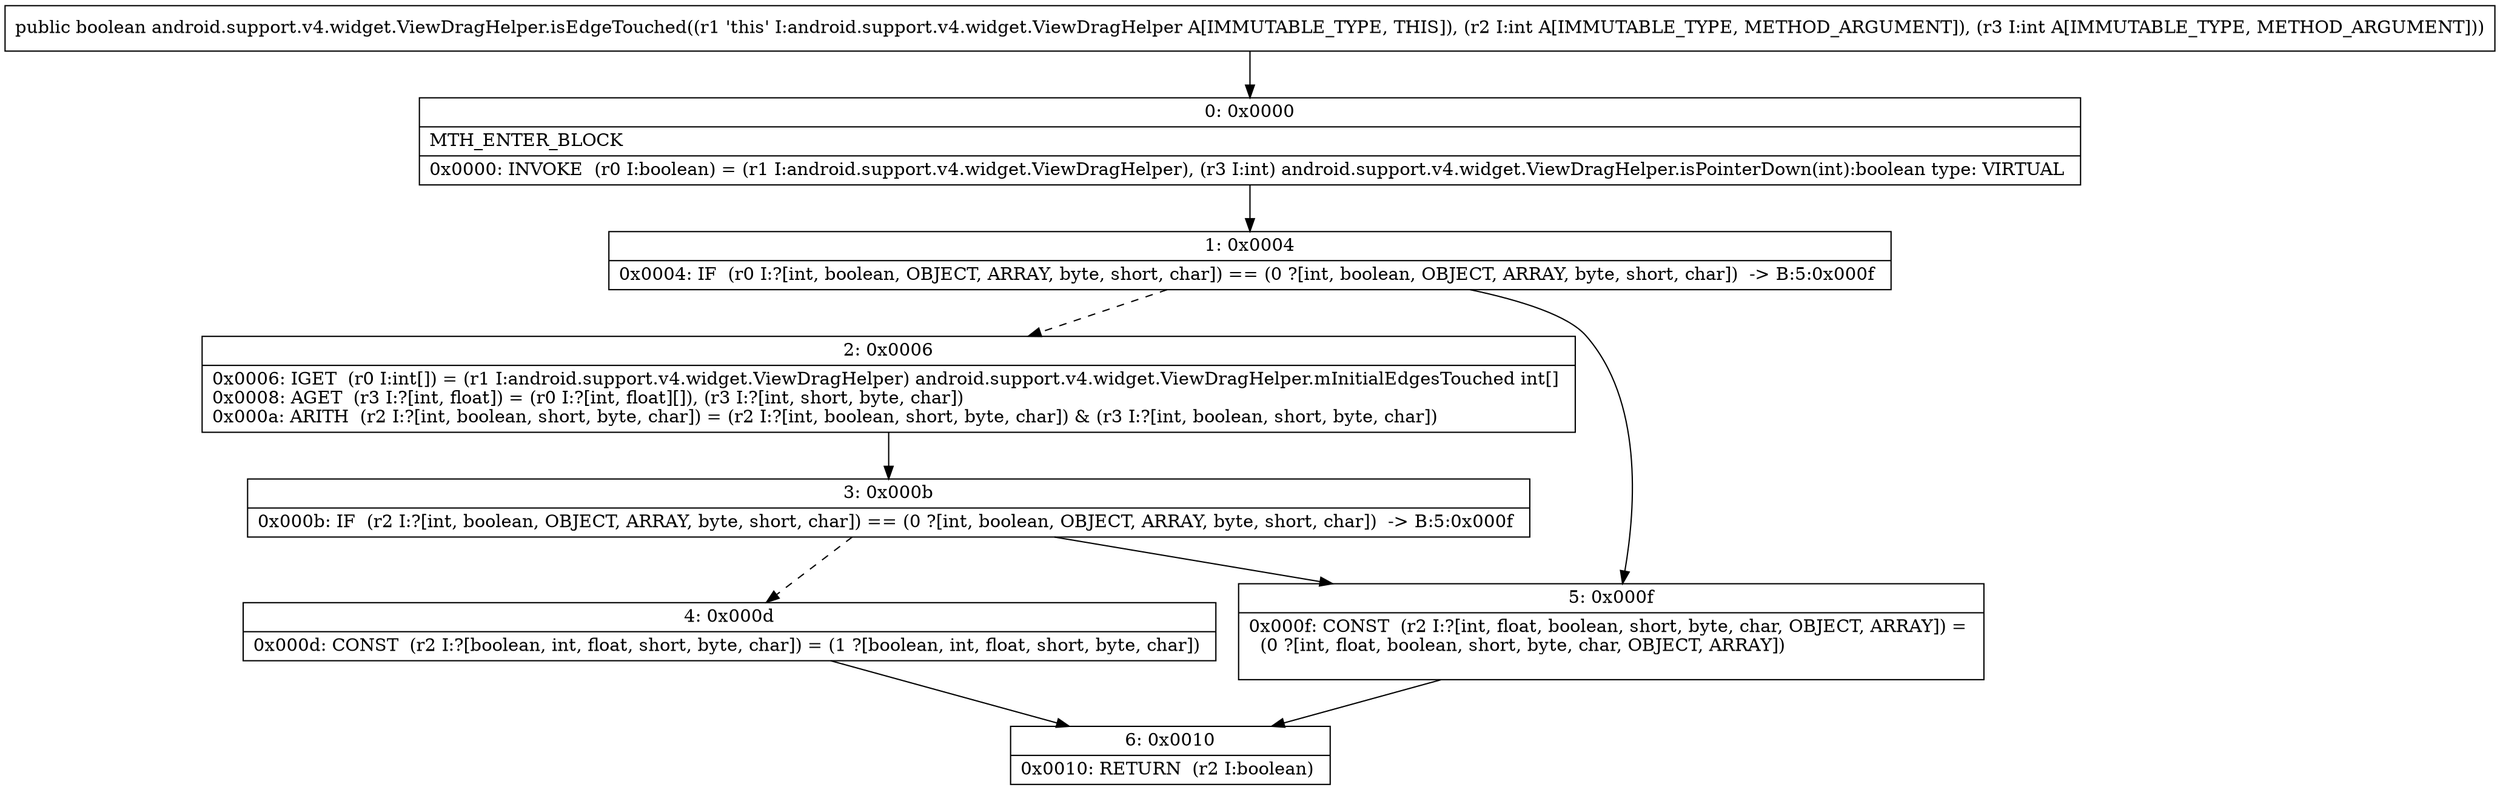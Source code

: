 digraph "CFG forandroid.support.v4.widget.ViewDragHelper.isEdgeTouched(II)Z" {
Node_0 [shape=record,label="{0\:\ 0x0000|MTH_ENTER_BLOCK\l|0x0000: INVOKE  (r0 I:boolean) = (r1 I:android.support.v4.widget.ViewDragHelper), (r3 I:int) android.support.v4.widget.ViewDragHelper.isPointerDown(int):boolean type: VIRTUAL \l}"];
Node_1 [shape=record,label="{1\:\ 0x0004|0x0004: IF  (r0 I:?[int, boolean, OBJECT, ARRAY, byte, short, char]) == (0 ?[int, boolean, OBJECT, ARRAY, byte, short, char])  \-\> B:5:0x000f \l}"];
Node_2 [shape=record,label="{2\:\ 0x0006|0x0006: IGET  (r0 I:int[]) = (r1 I:android.support.v4.widget.ViewDragHelper) android.support.v4.widget.ViewDragHelper.mInitialEdgesTouched int[] \l0x0008: AGET  (r3 I:?[int, float]) = (r0 I:?[int, float][]), (r3 I:?[int, short, byte, char]) \l0x000a: ARITH  (r2 I:?[int, boolean, short, byte, char]) = (r2 I:?[int, boolean, short, byte, char]) & (r3 I:?[int, boolean, short, byte, char]) \l}"];
Node_3 [shape=record,label="{3\:\ 0x000b|0x000b: IF  (r2 I:?[int, boolean, OBJECT, ARRAY, byte, short, char]) == (0 ?[int, boolean, OBJECT, ARRAY, byte, short, char])  \-\> B:5:0x000f \l}"];
Node_4 [shape=record,label="{4\:\ 0x000d|0x000d: CONST  (r2 I:?[boolean, int, float, short, byte, char]) = (1 ?[boolean, int, float, short, byte, char]) \l}"];
Node_5 [shape=record,label="{5\:\ 0x000f|0x000f: CONST  (r2 I:?[int, float, boolean, short, byte, char, OBJECT, ARRAY]) = \l  (0 ?[int, float, boolean, short, byte, char, OBJECT, ARRAY])\l \l}"];
Node_6 [shape=record,label="{6\:\ 0x0010|0x0010: RETURN  (r2 I:boolean) \l}"];
MethodNode[shape=record,label="{public boolean android.support.v4.widget.ViewDragHelper.isEdgeTouched((r1 'this' I:android.support.v4.widget.ViewDragHelper A[IMMUTABLE_TYPE, THIS]), (r2 I:int A[IMMUTABLE_TYPE, METHOD_ARGUMENT]), (r3 I:int A[IMMUTABLE_TYPE, METHOD_ARGUMENT])) }"];
MethodNode -> Node_0;
Node_0 -> Node_1;
Node_1 -> Node_2[style=dashed];
Node_1 -> Node_5;
Node_2 -> Node_3;
Node_3 -> Node_4[style=dashed];
Node_3 -> Node_5;
Node_4 -> Node_6;
Node_5 -> Node_6;
}

